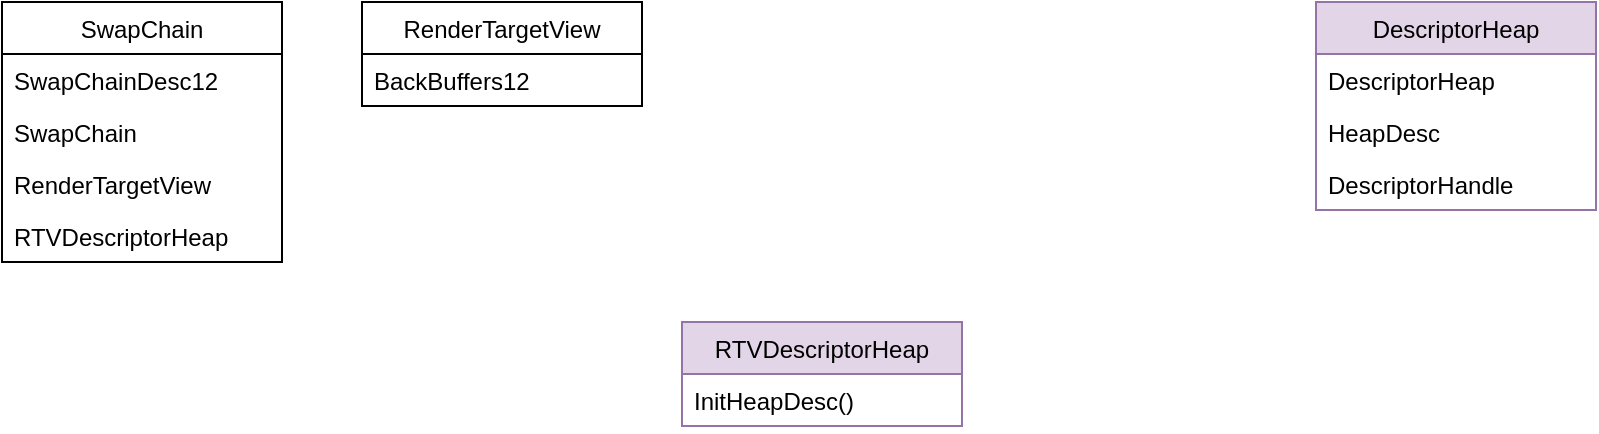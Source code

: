 <mxfile version="18.0.7" type="github">
  <diagram name="Page-1" id="b5b7bab2-c9e2-2cf4-8b2a-24fd1a2a6d21">
    <mxGraphModel dx="782" dy="409" grid="1" gridSize="10" guides="1" tooltips="1" connect="1" arrows="1" fold="1" page="1" pageScale="1" pageWidth="827" pageHeight="1169" background="none" math="0" shadow="0">
      <root>
        <mxCell id="0" />
        <mxCell id="1" parent="0" />
        <mxCell id="sh2IOlU75Omxgq774hJH-1" value="SwapChain" style="swimlane;fontStyle=0;childLayout=stackLayout;horizontal=1;startSize=26;fillColor=none;horizontalStack=0;resizeParent=1;resizeParentMax=0;resizeLast=0;collapsible=1;marginBottom=0;" vertex="1" parent="1">
          <mxGeometry x="30" y="40" width="140" height="130" as="geometry" />
        </mxCell>
        <mxCell id="sh2IOlU75Omxgq774hJH-2" value="SwapChainDesc12" style="text;strokeColor=none;fillColor=none;align=left;verticalAlign=top;spacingLeft=4;spacingRight=4;overflow=hidden;rotatable=0;points=[[0,0.5],[1,0.5]];portConstraint=eastwest;" vertex="1" parent="sh2IOlU75Omxgq774hJH-1">
          <mxGeometry y="26" width="140" height="26" as="geometry" />
        </mxCell>
        <mxCell id="sh2IOlU75Omxgq774hJH-4" value="SwapChain" style="text;strokeColor=none;fillColor=none;align=left;verticalAlign=top;spacingLeft=4;spacingRight=4;overflow=hidden;rotatable=0;points=[[0,0.5],[1,0.5]];portConstraint=eastwest;" vertex="1" parent="sh2IOlU75Omxgq774hJH-1">
          <mxGeometry y="52" width="140" height="26" as="geometry" />
        </mxCell>
        <mxCell id="sh2IOlU75Omxgq774hJH-3" value="RenderTargetView" style="text;strokeColor=none;fillColor=none;align=left;verticalAlign=top;spacingLeft=4;spacingRight=4;overflow=hidden;rotatable=0;points=[[0,0.5],[1,0.5]];portConstraint=eastwest;" vertex="1" parent="sh2IOlU75Omxgq774hJH-1">
          <mxGeometry y="78" width="140" height="26" as="geometry" />
        </mxCell>
        <mxCell id="sh2IOlU75Omxgq774hJH-5" value="RTVDescriptorHeap" style="text;strokeColor=none;fillColor=none;align=left;verticalAlign=top;spacingLeft=4;spacingRight=4;overflow=hidden;rotatable=0;points=[[0,0.5],[1,0.5]];portConstraint=eastwest;" vertex="1" parent="sh2IOlU75Omxgq774hJH-1">
          <mxGeometry y="104" width="140" height="26" as="geometry" />
        </mxCell>
        <mxCell id="sh2IOlU75Omxgq774hJH-7" value="RenderTargetView" style="swimlane;fontStyle=0;childLayout=stackLayout;horizontal=1;startSize=26;fillColor=none;horizontalStack=0;resizeParent=1;resizeParentMax=0;resizeLast=0;collapsible=1;marginBottom=0;" vertex="1" parent="1">
          <mxGeometry x="210" y="40" width="140" height="52" as="geometry" />
        </mxCell>
        <mxCell id="sh2IOlU75Omxgq774hJH-8" value="BackBuffers12" style="text;strokeColor=none;fillColor=none;align=left;verticalAlign=top;spacingLeft=4;spacingRight=4;overflow=hidden;rotatable=0;points=[[0,0.5],[1,0.5]];portConstraint=eastwest;" vertex="1" parent="sh2IOlU75Omxgq774hJH-7">
          <mxGeometry y="26" width="140" height="26" as="geometry" />
        </mxCell>
        <mxCell id="sh2IOlU75Omxgq774hJH-12" value="DescriptorHeap" style="swimlane;fontStyle=0;childLayout=stackLayout;horizontal=1;startSize=26;fillColor=#e1d5e7;horizontalStack=0;resizeParent=1;resizeParentMax=0;resizeLast=0;collapsible=1;marginBottom=0;strokeColor=#9673a6;" vertex="1" parent="1">
          <mxGeometry x="687" y="40" width="140" height="104" as="geometry" />
        </mxCell>
        <mxCell id="sh2IOlU75Omxgq774hJH-15" value="DescriptorHeap" style="text;strokeColor=none;fillColor=none;align=left;verticalAlign=top;spacingLeft=4;spacingRight=4;overflow=hidden;rotatable=0;points=[[0,0.5],[1,0.5]];portConstraint=eastwest;" vertex="1" parent="sh2IOlU75Omxgq774hJH-12">
          <mxGeometry y="26" width="140" height="26" as="geometry" />
        </mxCell>
        <mxCell id="sh2IOlU75Omxgq774hJH-14" value="HeapDesc" style="text;strokeColor=none;fillColor=none;align=left;verticalAlign=top;spacingLeft=4;spacingRight=4;overflow=hidden;rotatable=0;points=[[0,0.5],[1,0.5]];portConstraint=eastwest;" vertex="1" parent="sh2IOlU75Omxgq774hJH-12">
          <mxGeometry y="52" width="140" height="26" as="geometry" />
        </mxCell>
        <mxCell id="sh2IOlU75Omxgq774hJH-13" value="DescriptorHandle" style="text;strokeColor=none;fillColor=none;align=left;verticalAlign=top;spacingLeft=4;spacingRight=4;overflow=hidden;rotatable=0;points=[[0,0.5],[1,0.5]];portConstraint=eastwest;" vertex="1" parent="sh2IOlU75Omxgq774hJH-12">
          <mxGeometry y="78" width="140" height="26" as="geometry" />
        </mxCell>
        <mxCell id="sh2IOlU75Omxgq774hJH-16" value="RTVDescriptorHeap" style="swimlane;fontStyle=0;childLayout=stackLayout;horizontal=1;startSize=26;fillColor=#e1d5e7;horizontalStack=0;resizeParent=1;resizeParentMax=0;resizeLast=0;collapsible=1;marginBottom=0;strokeColor=#9673a6;" vertex="1" parent="1">
          <mxGeometry x="370" y="200" width="140" height="52" as="geometry" />
        </mxCell>
        <mxCell id="sh2IOlU75Omxgq774hJH-19" value="InitHeapDesc()" style="text;strokeColor=none;fillColor=none;align=left;verticalAlign=top;spacingLeft=4;spacingRight=4;overflow=hidden;rotatable=0;points=[[0,0.5],[1,0.5]];portConstraint=eastwest;" vertex="1" parent="sh2IOlU75Omxgq774hJH-16">
          <mxGeometry y="26" width="140" height="26" as="geometry" />
        </mxCell>
      </root>
    </mxGraphModel>
  </diagram>
</mxfile>
